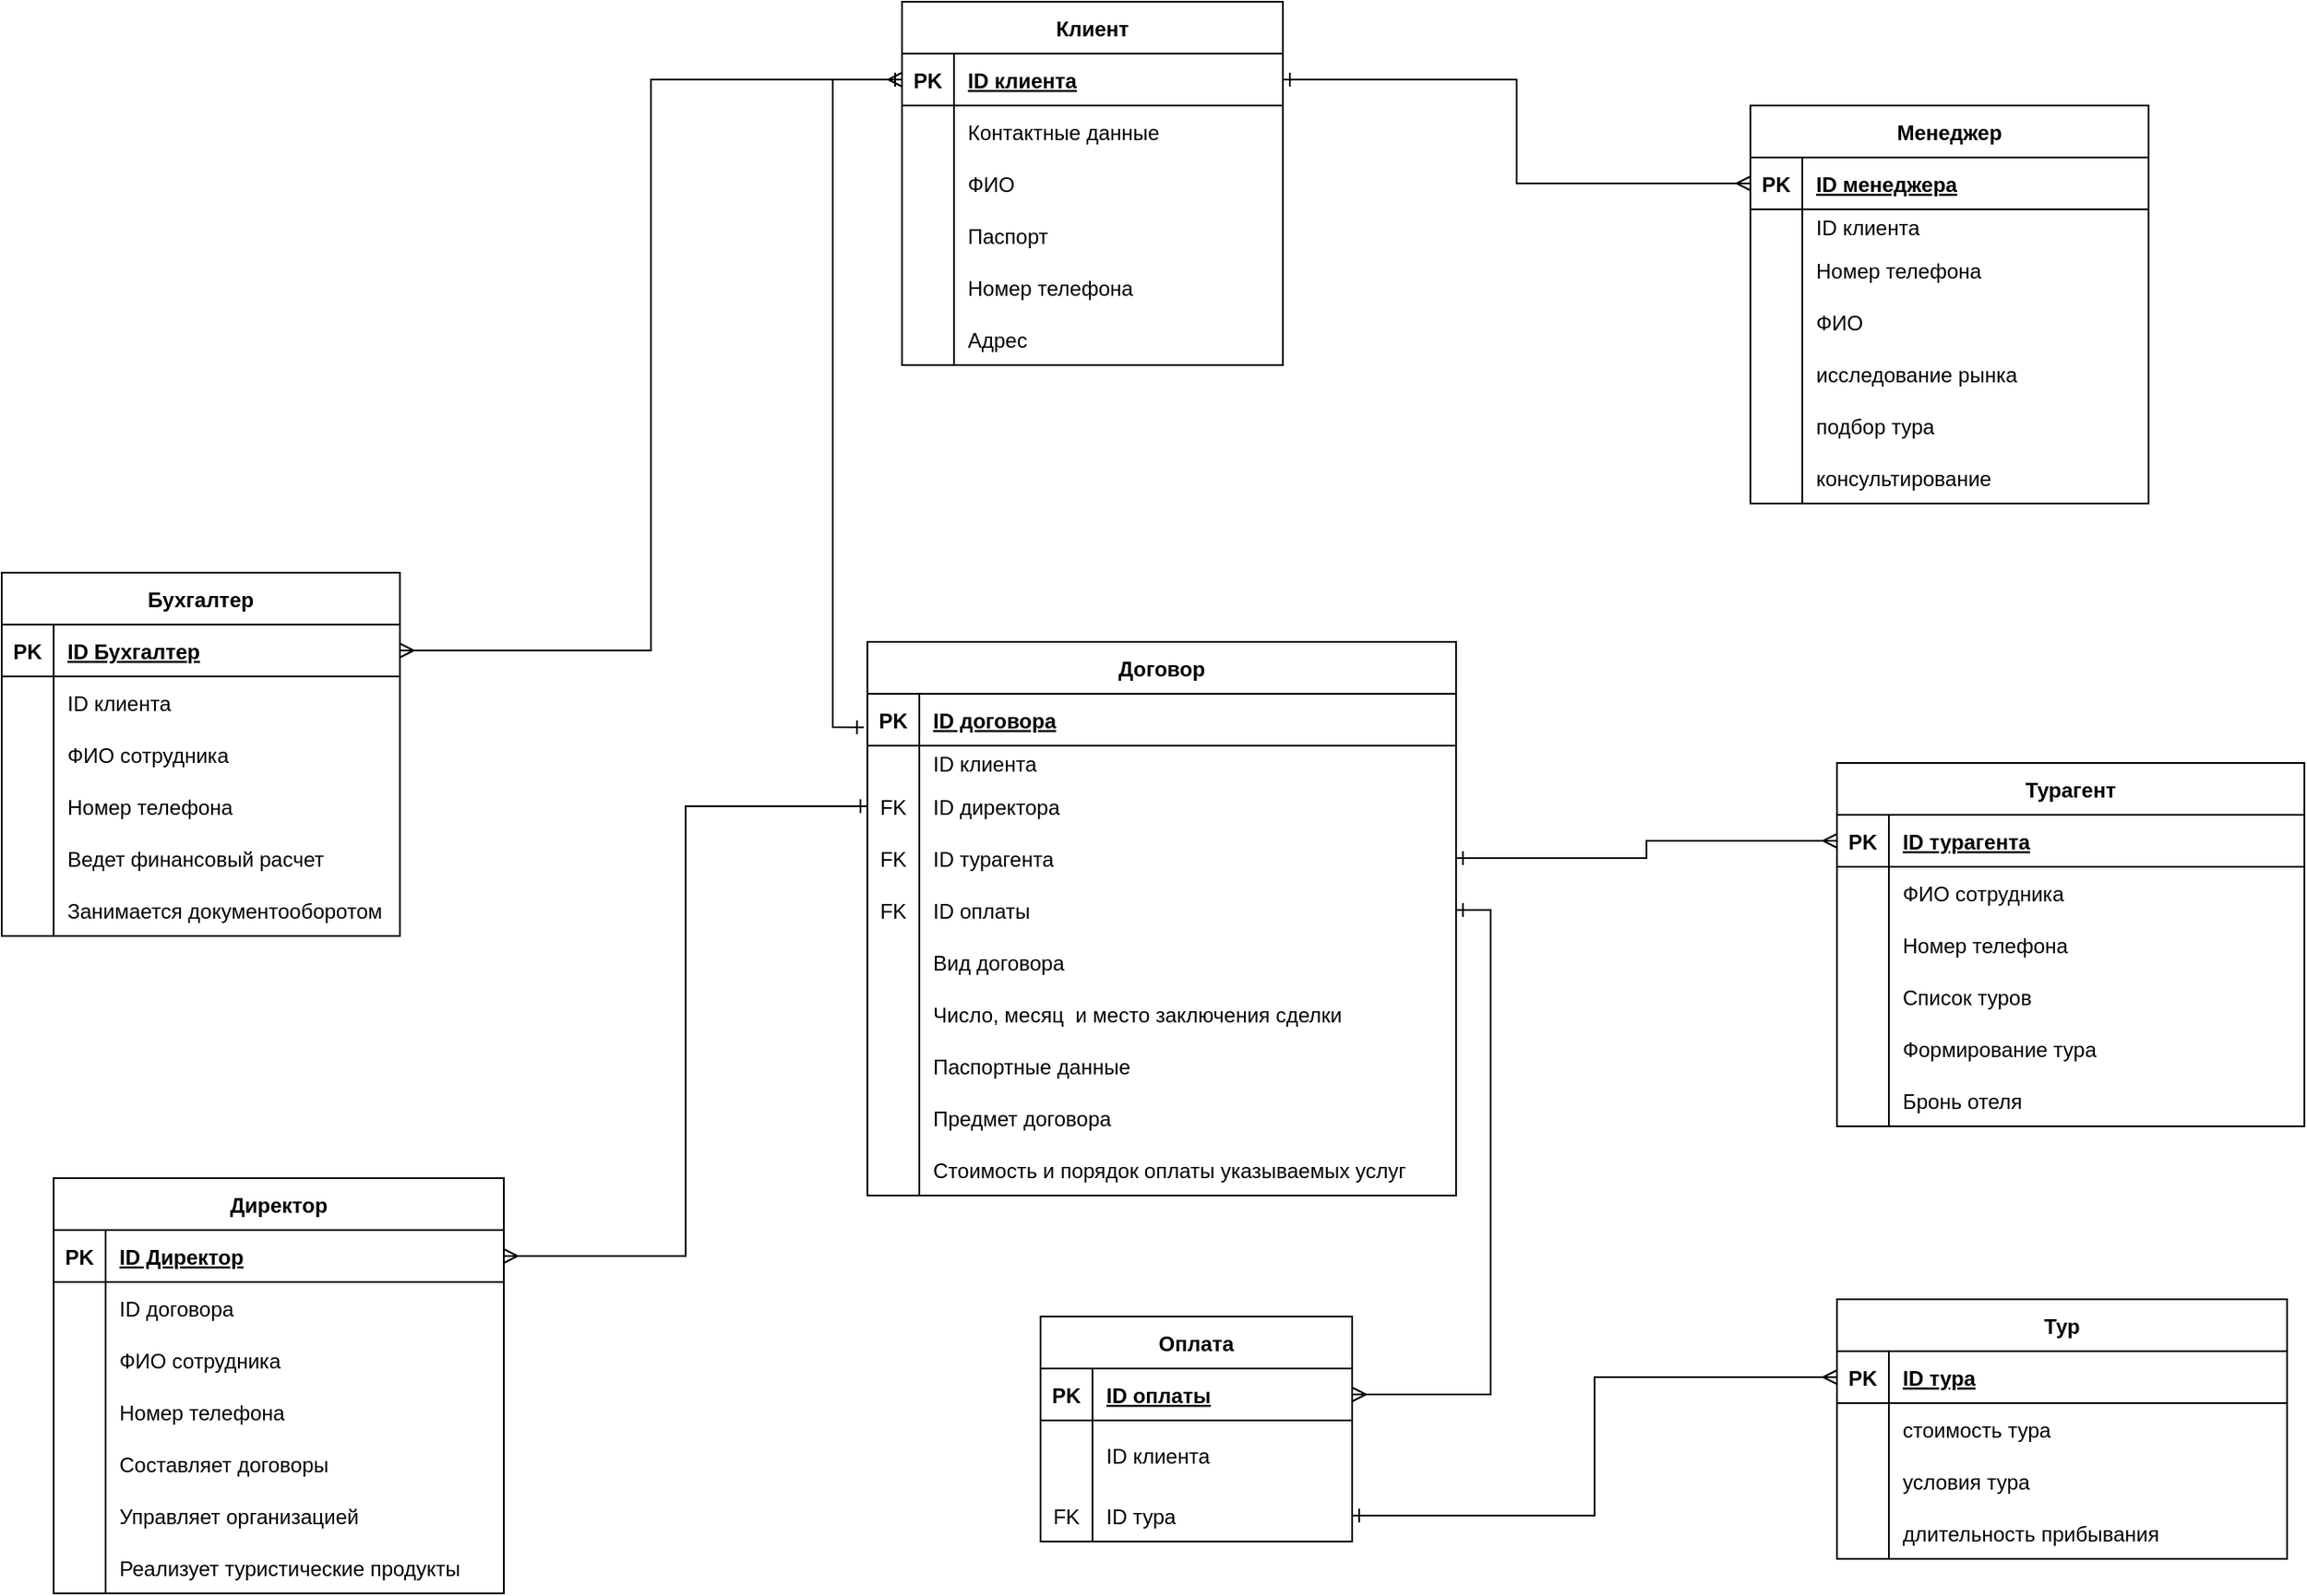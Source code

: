 <mxfile version="20.6.0" type="device"><diagram id="mZNyuh8ODdB-5tFxRqID" name="Страница 1"><mxGraphModel dx="2888" dy="166" grid="1" gridSize="10" guides="1" tooltips="1" connect="1" arrows="1" fold="1" page="1" pageScale="1" pageWidth="1169" pageHeight="827" math="0" shadow="0"><root><mxCell id="0"/><mxCell id="1" parent="0"/><mxCell id="4Zf_6m6rm9GODiujFpxw-116" style="edgeStyle=orthogonalEdgeStyle;rounded=0;orthogonalLoop=1;jettySize=auto;html=1;entryX=0;entryY=0.5;entryDx=0;entryDy=0;startArrow=ERmany;startFill=0;endArrow=ERone;endFill=0;" parent="1" edge="1"><mxGeometry relative="1" as="geometry"><mxPoint x="-480" y="395.053" as="sourcePoint"/></mxGeometry></mxCell><mxCell id="Ouz95ra2-81Xp8shyPno-1" value="Клиент" style="shape=table;startSize=30;container=1;collapsible=1;childLayout=tableLayout;fixedRows=1;rowLines=0;fontStyle=1;align=center;resizeLast=1;" parent="1" vertex="1"><mxGeometry x="-20" y="840" width="220" height="210" as="geometry"><mxRectangle x="10" y="890" width="80" height="30" as="alternateBounds"/></mxGeometry></mxCell><mxCell id="Ouz95ra2-81Xp8shyPno-2" value="" style="shape=tableRow;horizontal=0;startSize=0;swimlaneHead=0;swimlaneBody=0;fillColor=none;collapsible=0;dropTarget=0;points=[[0,0.5],[1,0.5]];portConstraint=eastwest;top=0;left=0;right=0;bottom=1;" parent="Ouz95ra2-81Xp8shyPno-1" vertex="1"><mxGeometry y="30" width="220" height="30" as="geometry"/></mxCell><mxCell id="Ouz95ra2-81Xp8shyPno-3" value="PK" style="shape=partialRectangle;connectable=0;fillColor=none;top=0;left=0;bottom=0;right=0;fontStyle=1;overflow=hidden;" parent="Ouz95ra2-81Xp8shyPno-2" vertex="1"><mxGeometry width="30" height="30" as="geometry"><mxRectangle width="30" height="30" as="alternateBounds"/></mxGeometry></mxCell><mxCell id="Ouz95ra2-81Xp8shyPno-4" value="ID клиента" style="shape=partialRectangle;connectable=0;fillColor=none;top=0;left=0;bottom=0;right=0;align=left;spacingLeft=6;fontStyle=5;overflow=hidden;" parent="Ouz95ra2-81Xp8shyPno-2" vertex="1"><mxGeometry x="30" width="190" height="30" as="geometry"><mxRectangle width="190" height="30" as="alternateBounds"/></mxGeometry></mxCell><mxCell id="Ouz95ra2-81Xp8shyPno-5" value="" style="shape=tableRow;horizontal=0;startSize=0;swimlaneHead=0;swimlaneBody=0;fillColor=none;collapsible=0;dropTarget=0;points=[[0,0.5],[1,0.5]];portConstraint=eastwest;top=0;left=0;right=0;bottom=0;" parent="Ouz95ra2-81Xp8shyPno-1" vertex="1"><mxGeometry y="60" width="220" height="30" as="geometry"/></mxCell><mxCell id="Ouz95ra2-81Xp8shyPno-6" value="" style="shape=partialRectangle;connectable=0;fillColor=none;top=0;left=0;bottom=0;right=0;editable=1;overflow=hidden;" parent="Ouz95ra2-81Xp8shyPno-5" vertex="1"><mxGeometry width="30" height="30" as="geometry"><mxRectangle width="30" height="30" as="alternateBounds"/></mxGeometry></mxCell><mxCell id="Ouz95ra2-81Xp8shyPno-7" value="Контактные данные" style="shape=partialRectangle;connectable=0;fillColor=none;top=0;left=0;bottom=0;right=0;align=left;spacingLeft=6;overflow=hidden;" parent="Ouz95ra2-81Xp8shyPno-5" vertex="1"><mxGeometry x="30" width="190" height="30" as="geometry"><mxRectangle width="190" height="30" as="alternateBounds"/></mxGeometry></mxCell><mxCell id="Ouz95ra2-81Xp8shyPno-8" style="shape=tableRow;horizontal=0;startSize=0;swimlaneHead=0;swimlaneBody=0;fillColor=none;collapsible=0;dropTarget=0;points=[[0,0.5],[1,0.5]];portConstraint=eastwest;top=0;left=0;right=0;bottom=0;" parent="Ouz95ra2-81Xp8shyPno-1" vertex="1"><mxGeometry y="90" width="220" height="30" as="geometry"/></mxCell><mxCell id="Ouz95ra2-81Xp8shyPno-9" style="shape=partialRectangle;connectable=0;fillColor=none;top=0;left=0;bottom=0;right=0;editable=1;overflow=hidden;" parent="Ouz95ra2-81Xp8shyPno-8" vertex="1"><mxGeometry width="30" height="30" as="geometry"><mxRectangle width="30" height="30" as="alternateBounds"/></mxGeometry></mxCell><mxCell id="Ouz95ra2-81Xp8shyPno-10" value="ФИО" style="shape=partialRectangle;connectable=0;fillColor=none;top=0;left=0;bottom=0;right=0;align=left;spacingLeft=6;overflow=hidden;" parent="Ouz95ra2-81Xp8shyPno-8" vertex="1"><mxGeometry x="30" width="190" height="30" as="geometry"><mxRectangle width="190" height="30" as="alternateBounds"/></mxGeometry></mxCell><mxCell id="Ouz95ra2-81Xp8shyPno-11" style="shape=tableRow;horizontal=0;startSize=0;swimlaneHead=0;swimlaneBody=0;fillColor=none;collapsible=0;dropTarget=0;points=[[0,0.5],[1,0.5]];portConstraint=eastwest;top=0;left=0;right=0;bottom=0;" parent="Ouz95ra2-81Xp8shyPno-1" vertex="1"><mxGeometry y="120" width="220" height="30" as="geometry"/></mxCell><mxCell id="Ouz95ra2-81Xp8shyPno-12" value="" style="shape=partialRectangle;connectable=0;fillColor=none;top=0;left=0;bottom=0;right=0;editable=1;overflow=hidden;" parent="Ouz95ra2-81Xp8shyPno-11" vertex="1"><mxGeometry width="30" height="30" as="geometry"><mxRectangle width="30" height="30" as="alternateBounds"/></mxGeometry></mxCell><mxCell id="Ouz95ra2-81Xp8shyPno-13" value="Паспорт" style="shape=partialRectangle;connectable=0;fillColor=none;top=0;left=0;bottom=0;right=0;align=left;spacingLeft=6;overflow=hidden;" parent="Ouz95ra2-81Xp8shyPno-11" vertex="1"><mxGeometry x="30" width="190" height="30" as="geometry"><mxRectangle width="190" height="30" as="alternateBounds"/></mxGeometry></mxCell><mxCell id="Ouz95ra2-81Xp8shyPno-130" style="shape=tableRow;horizontal=0;startSize=0;swimlaneHead=0;swimlaneBody=0;fillColor=none;collapsible=0;dropTarget=0;points=[[0,0.5],[1,0.5]];portConstraint=eastwest;top=0;left=0;right=0;bottom=0;" parent="Ouz95ra2-81Xp8shyPno-1" vertex="1"><mxGeometry y="150" width="220" height="30" as="geometry"/></mxCell><mxCell id="Ouz95ra2-81Xp8shyPno-131" style="shape=partialRectangle;connectable=0;fillColor=none;top=0;left=0;bottom=0;right=0;editable=1;overflow=hidden;" parent="Ouz95ra2-81Xp8shyPno-130" vertex="1"><mxGeometry width="30" height="30" as="geometry"><mxRectangle width="30" height="30" as="alternateBounds"/></mxGeometry></mxCell><mxCell id="Ouz95ra2-81Xp8shyPno-132" value="Номер телефона" style="shape=partialRectangle;connectable=0;fillColor=none;top=0;left=0;bottom=0;right=0;align=left;spacingLeft=6;overflow=hidden;" parent="Ouz95ra2-81Xp8shyPno-130" vertex="1"><mxGeometry x="30" width="190" height="30" as="geometry"><mxRectangle width="190" height="30" as="alternateBounds"/></mxGeometry></mxCell><mxCell id="Ouz95ra2-81Xp8shyPno-133" style="shape=tableRow;horizontal=0;startSize=0;swimlaneHead=0;swimlaneBody=0;fillColor=none;collapsible=0;dropTarget=0;points=[[0,0.5],[1,0.5]];portConstraint=eastwest;top=0;left=0;right=0;bottom=0;" parent="Ouz95ra2-81Xp8shyPno-1" vertex="1"><mxGeometry y="180" width="220" height="30" as="geometry"/></mxCell><mxCell id="Ouz95ra2-81Xp8shyPno-134" style="shape=partialRectangle;connectable=0;fillColor=none;top=0;left=0;bottom=0;right=0;editable=1;overflow=hidden;" parent="Ouz95ra2-81Xp8shyPno-133" vertex="1"><mxGeometry width="30" height="30" as="geometry"><mxRectangle width="30" height="30" as="alternateBounds"/></mxGeometry></mxCell><mxCell id="Ouz95ra2-81Xp8shyPno-135" value="Адрес" style="shape=partialRectangle;connectable=0;fillColor=none;top=0;left=0;bottom=0;right=0;align=left;spacingLeft=6;overflow=hidden;" parent="Ouz95ra2-81Xp8shyPno-133" vertex="1"><mxGeometry x="30" width="190" height="30" as="geometry"><mxRectangle width="190" height="30" as="alternateBounds"/></mxGeometry></mxCell><mxCell id="Ouz95ra2-81Xp8shyPno-14" value="Менеджер" style="shape=table;startSize=30;container=1;collapsible=1;childLayout=tableLayout;fixedRows=1;rowLines=0;fontStyle=1;align=center;resizeLast=1;" parent="1" vertex="1"><mxGeometry x="470" y="900" width="230" height="230" as="geometry"/></mxCell><mxCell id="Ouz95ra2-81Xp8shyPno-15" value="" style="shape=tableRow;horizontal=0;startSize=0;swimlaneHead=0;swimlaneBody=0;fillColor=none;collapsible=0;dropTarget=0;points=[[0,0.5],[1,0.5]];portConstraint=eastwest;top=0;left=0;right=0;bottom=1;" parent="Ouz95ra2-81Xp8shyPno-14" vertex="1"><mxGeometry y="30" width="230" height="30" as="geometry"/></mxCell><mxCell id="Ouz95ra2-81Xp8shyPno-16" value="PK" style="shape=partialRectangle;connectable=0;fillColor=none;top=0;left=0;bottom=0;right=0;fontStyle=1;overflow=hidden;" parent="Ouz95ra2-81Xp8shyPno-15" vertex="1"><mxGeometry width="30" height="30" as="geometry"><mxRectangle width="30" height="30" as="alternateBounds"/></mxGeometry></mxCell><mxCell id="Ouz95ra2-81Xp8shyPno-17" value="ID менеджера" style="shape=partialRectangle;connectable=0;fillColor=none;top=0;left=0;bottom=0;right=0;align=left;spacingLeft=6;fontStyle=5;overflow=hidden;" parent="Ouz95ra2-81Xp8shyPno-15" vertex="1"><mxGeometry x="30" width="200" height="30" as="geometry"><mxRectangle width="200" height="30" as="alternateBounds"/></mxGeometry></mxCell><mxCell id="Ouz95ra2-81Xp8shyPno-18" value="" style="shape=tableRow;horizontal=0;startSize=0;swimlaneHead=0;swimlaneBody=0;fillColor=none;collapsible=0;dropTarget=0;points=[[0,0.5],[1,0.5]];portConstraint=eastwest;top=0;left=0;right=0;bottom=0;" parent="Ouz95ra2-81Xp8shyPno-14" vertex="1"><mxGeometry y="60" width="230" height="20" as="geometry"/></mxCell><mxCell id="Ouz95ra2-81Xp8shyPno-19" value="" style="shape=partialRectangle;connectable=0;fillColor=none;top=0;left=0;bottom=0;right=0;editable=1;overflow=hidden;" parent="Ouz95ra2-81Xp8shyPno-18" vertex="1"><mxGeometry width="30" height="20" as="geometry"><mxRectangle width="30" height="20" as="alternateBounds"/></mxGeometry></mxCell><mxCell id="Ouz95ra2-81Xp8shyPno-20" value="ID клиента" style="shape=partialRectangle;connectable=0;fillColor=none;top=0;left=0;bottom=0;right=0;align=left;spacingLeft=6;overflow=hidden;" parent="Ouz95ra2-81Xp8shyPno-18" vertex="1"><mxGeometry x="30" width="200" height="20" as="geometry"><mxRectangle width="200" height="20" as="alternateBounds"/></mxGeometry></mxCell><mxCell id="Ouz95ra2-81Xp8shyPno-21" value="" style="shape=tableRow;horizontal=0;startSize=0;swimlaneHead=0;swimlaneBody=0;fillColor=none;collapsible=0;dropTarget=0;points=[[0,0.5],[1,0.5]];portConstraint=eastwest;top=0;left=0;right=0;bottom=0;" parent="Ouz95ra2-81Xp8shyPno-14" vertex="1"><mxGeometry y="80" width="230" height="30" as="geometry"/></mxCell><mxCell id="Ouz95ra2-81Xp8shyPno-22" value="" style="shape=partialRectangle;connectable=0;fillColor=none;top=0;left=0;bottom=0;right=0;editable=1;overflow=hidden;" parent="Ouz95ra2-81Xp8shyPno-21" vertex="1"><mxGeometry width="30" height="30" as="geometry"><mxRectangle width="30" height="30" as="alternateBounds"/></mxGeometry></mxCell><mxCell id="Ouz95ra2-81Xp8shyPno-23" value="Номер телефона" style="shape=partialRectangle;connectable=0;fillColor=none;top=0;left=0;bottom=0;right=0;align=left;spacingLeft=6;overflow=hidden;" parent="Ouz95ra2-81Xp8shyPno-21" vertex="1"><mxGeometry x="30" width="200" height="30" as="geometry"><mxRectangle width="200" height="30" as="alternateBounds"/></mxGeometry></mxCell><mxCell id="Ouz95ra2-81Xp8shyPno-24" value="" style="shape=tableRow;horizontal=0;startSize=0;swimlaneHead=0;swimlaneBody=0;fillColor=none;collapsible=0;dropTarget=0;points=[[0,0.5],[1,0.5]];portConstraint=eastwest;top=0;left=0;right=0;bottom=0;" parent="Ouz95ra2-81Xp8shyPno-14" vertex="1"><mxGeometry y="110" width="230" height="30" as="geometry"/></mxCell><mxCell id="Ouz95ra2-81Xp8shyPno-25" value="" style="shape=partialRectangle;connectable=0;fillColor=none;top=0;left=0;bottom=0;right=0;editable=1;overflow=hidden;" parent="Ouz95ra2-81Xp8shyPno-24" vertex="1"><mxGeometry width="30" height="30" as="geometry"><mxRectangle width="30" height="30" as="alternateBounds"/></mxGeometry></mxCell><mxCell id="Ouz95ra2-81Xp8shyPno-26" value="ФИО" style="shape=partialRectangle;connectable=0;fillColor=none;top=0;left=0;bottom=0;right=0;align=left;spacingLeft=6;overflow=hidden;" parent="Ouz95ra2-81Xp8shyPno-24" vertex="1"><mxGeometry x="30" width="200" height="30" as="geometry"><mxRectangle width="200" height="30" as="alternateBounds"/></mxGeometry></mxCell><mxCell id="Ouz95ra2-81Xp8shyPno-27" style="shape=tableRow;horizontal=0;startSize=0;swimlaneHead=0;swimlaneBody=0;fillColor=none;collapsible=0;dropTarget=0;points=[[0,0.5],[1,0.5]];portConstraint=eastwest;top=0;left=0;right=0;bottom=0;" parent="Ouz95ra2-81Xp8shyPno-14" vertex="1"><mxGeometry y="140" width="230" height="30" as="geometry"/></mxCell><mxCell id="Ouz95ra2-81Xp8shyPno-28" style="shape=partialRectangle;connectable=0;fillColor=none;top=0;left=0;bottom=0;right=0;editable=1;overflow=hidden;" parent="Ouz95ra2-81Xp8shyPno-27" vertex="1"><mxGeometry width="30" height="30" as="geometry"><mxRectangle width="30" height="30" as="alternateBounds"/></mxGeometry></mxCell><mxCell id="Ouz95ra2-81Xp8shyPno-29" value="исследование рынка " style="shape=partialRectangle;connectable=0;fillColor=none;top=0;left=0;bottom=0;right=0;align=left;spacingLeft=6;overflow=hidden;" parent="Ouz95ra2-81Xp8shyPno-27" vertex="1"><mxGeometry x="30" width="200" height="30" as="geometry"><mxRectangle width="200" height="30" as="alternateBounds"/></mxGeometry></mxCell><mxCell id="sr7fVaw5fM2AV9reYCpj-38" style="shape=tableRow;horizontal=0;startSize=0;swimlaneHead=0;swimlaneBody=0;fillColor=none;collapsible=0;dropTarget=0;points=[[0,0.5],[1,0.5]];portConstraint=eastwest;top=0;left=0;right=0;bottom=0;" vertex="1" parent="Ouz95ra2-81Xp8shyPno-14"><mxGeometry y="170" width="230" height="30" as="geometry"/></mxCell><mxCell id="sr7fVaw5fM2AV9reYCpj-39" style="shape=partialRectangle;connectable=0;fillColor=none;top=0;left=0;bottom=0;right=0;editable=1;overflow=hidden;" vertex="1" parent="sr7fVaw5fM2AV9reYCpj-38"><mxGeometry width="30" height="30" as="geometry"><mxRectangle width="30" height="30" as="alternateBounds"/></mxGeometry></mxCell><mxCell id="sr7fVaw5fM2AV9reYCpj-40" value="подбор тура" style="shape=partialRectangle;connectable=0;fillColor=none;top=0;left=0;bottom=0;right=0;align=left;spacingLeft=6;overflow=hidden;" vertex="1" parent="sr7fVaw5fM2AV9reYCpj-38"><mxGeometry x="30" width="200" height="30" as="geometry"><mxRectangle width="200" height="30" as="alternateBounds"/></mxGeometry></mxCell><mxCell id="sr7fVaw5fM2AV9reYCpj-35" style="shape=tableRow;horizontal=0;startSize=0;swimlaneHead=0;swimlaneBody=0;fillColor=none;collapsible=0;dropTarget=0;points=[[0,0.5],[1,0.5]];portConstraint=eastwest;top=0;left=0;right=0;bottom=0;" vertex="1" parent="Ouz95ra2-81Xp8shyPno-14"><mxGeometry y="200" width="230" height="30" as="geometry"/></mxCell><mxCell id="sr7fVaw5fM2AV9reYCpj-36" style="shape=partialRectangle;connectable=0;fillColor=none;top=0;left=0;bottom=0;right=0;editable=1;overflow=hidden;" vertex="1" parent="sr7fVaw5fM2AV9reYCpj-35"><mxGeometry width="30" height="30" as="geometry"><mxRectangle width="30" height="30" as="alternateBounds"/></mxGeometry></mxCell><mxCell id="sr7fVaw5fM2AV9reYCpj-37" value="консультирование" style="shape=partialRectangle;connectable=0;fillColor=none;top=0;left=0;bottom=0;right=0;align=left;spacingLeft=6;overflow=hidden;" vertex="1" parent="sr7fVaw5fM2AV9reYCpj-35"><mxGeometry x="30" width="200" height="30" as="geometry"><mxRectangle width="200" height="30" as="alternateBounds"/></mxGeometry></mxCell><mxCell id="Ouz95ra2-81Xp8shyPno-30" value="Турагент" style="shape=table;startSize=30;container=1;collapsible=1;childLayout=tableLayout;fixedRows=1;rowLines=0;fontStyle=1;align=center;resizeLast=1;" parent="1" vertex="1"><mxGeometry x="520" y="1280" width="270" height="210" as="geometry"/></mxCell><mxCell id="Ouz95ra2-81Xp8shyPno-31" value="" style="shape=tableRow;horizontal=0;startSize=0;swimlaneHead=0;swimlaneBody=0;fillColor=none;collapsible=0;dropTarget=0;points=[[0,0.5],[1,0.5]];portConstraint=eastwest;top=0;left=0;right=0;bottom=1;" parent="Ouz95ra2-81Xp8shyPno-30" vertex="1"><mxGeometry y="30" width="270" height="30" as="geometry"/></mxCell><mxCell id="Ouz95ra2-81Xp8shyPno-32" value="PK" style="shape=partialRectangle;connectable=0;fillColor=none;top=0;left=0;bottom=0;right=0;fontStyle=1;overflow=hidden;" parent="Ouz95ra2-81Xp8shyPno-31" vertex="1"><mxGeometry width="30" height="30" as="geometry"><mxRectangle width="30" height="30" as="alternateBounds"/></mxGeometry></mxCell><mxCell id="Ouz95ra2-81Xp8shyPno-33" value="ID турагента" style="shape=partialRectangle;connectable=0;fillColor=none;top=0;left=0;bottom=0;right=0;align=left;spacingLeft=6;fontStyle=5;overflow=hidden;" parent="Ouz95ra2-81Xp8shyPno-31" vertex="1"><mxGeometry x="30" width="240" height="30" as="geometry"><mxRectangle width="240" height="30" as="alternateBounds"/></mxGeometry></mxCell><mxCell id="Ouz95ra2-81Xp8shyPno-34" value="" style="shape=tableRow;horizontal=0;startSize=0;swimlaneHead=0;swimlaneBody=0;fillColor=none;collapsible=0;dropTarget=0;points=[[0,0.5],[1,0.5]];portConstraint=eastwest;top=0;left=0;right=0;bottom=0;" parent="Ouz95ra2-81Xp8shyPno-30" vertex="1"><mxGeometry y="60" width="270" height="30" as="geometry"/></mxCell><mxCell id="Ouz95ra2-81Xp8shyPno-35" value="" style="shape=partialRectangle;connectable=0;fillColor=none;top=0;left=0;bottom=0;right=0;editable=1;overflow=hidden;" parent="Ouz95ra2-81Xp8shyPno-34" vertex="1"><mxGeometry width="30" height="30" as="geometry"><mxRectangle width="30" height="30" as="alternateBounds"/></mxGeometry></mxCell><mxCell id="Ouz95ra2-81Xp8shyPno-36" value="ФИО сотрудника" style="shape=partialRectangle;connectable=0;fillColor=none;top=0;left=0;bottom=0;right=0;align=left;spacingLeft=6;overflow=hidden;" parent="Ouz95ra2-81Xp8shyPno-34" vertex="1"><mxGeometry x="30" width="240" height="30" as="geometry"><mxRectangle width="240" height="30" as="alternateBounds"/></mxGeometry></mxCell><mxCell id="Ouz95ra2-81Xp8shyPno-37" style="shape=tableRow;horizontal=0;startSize=0;swimlaneHead=0;swimlaneBody=0;fillColor=none;collapsible=0;dropTarget=0;points=[[0,0.5],[1,0.5]];portConstraint=eastwest;top=0;left=0;right=0;bottom=0;" parent="Ouz95ra2-81Xp8shyPno-30" vertex="1"><mxGeometry y="90" width="270" height="30" as="geometry"/></mxCell><mxCell id="Ouz95ra2-81Xp8shyPno-38" style="shape=partialRectangle;connectable=0;fillColor=none;top=0;left=0;bottom=0;right=0;editable=1;overflow=hidden;" parent="Ouz95ra2-81Xp8shyPno-37" vertex="1"><mxGeometry width="30" height="30" as="geometry"><mxRectangle width="30" height="30" as="alternateBounds"/></mxGeometry></mxCell><mxCell id="Ouz95ra2-81Xp8shyPno-39" value="Номер телефона" style="shape=partialRectangle;connectable=0;fillColor=none;top=0;left=0;bottom=0;right=0;align=left;spacingLeft=6;overflow=hidden;" parent="Ouz95ra2-81Xp8shyPno-37" vertex="1"><mxGeometry x="30" width="240" height="30" as="geometry"><mxRectangle width="240" height="30" as="alternateBounds"/></mxGeometry></mxCell><mxCell id="Ouz95ra2-81Xp8shyPno-40" style="shape=tableRow;horizontal=0;startSize=0;swimlaneHead=0;swimlaneBody=0;fillColor=none;collapsible=0;dropTarget=0;points=[[0,0.5],[1,0.5]];portConstraint=eastwest;top=0;left=0;right=0;bottom=0;" parent="Ouz95ra2-81Xp8shyPno-30" vertex="1"><mxGeometry y="120" width="270" height="30" as="geometry"/></mxCell><mxCell id="Ouz95ra2-81Xp8shyPno-41" style="shape=partialRectangle;connectable=0;fillColor=none;top=0;left=0;bottom=0;right=0;editable=1;overflow=hidden;" parent="Ouz95ra2-81Xp8shyPno-40" vertex="1"><mxGeometry width="30" height="30" as="geometry"><mxRectangle width="30" height="30" as="alternateBounds"/></mxGeometry></mxCell><mxCell id="Ouz95ra2-81Xp8shyPno-42" value="Список туров" style="shape=partialRectangle;connectable=0;fillColor=none;top=0;left=0;bottom=0;right=0;align=left;spacingLeft=6;overflow=hidden;" parent="Ouz95ra2-81Xp8shyPno-40" vertex="1"><mxGeometry x="30" width="240" height="30" as="geometry"><mxRectangle width="240" height="30" as="alternateBounds"/></mxGeometry></mxCell><mxCell id="Ouz95ra2-81Xp8shyPno-43" style="shape=tableRow;horizontal=0;startSize=0;swimlaneHead=0;swimlaneBody=0;fillColor=none;collapsible=0;dropTarget=0;points=[[0,0.5],[1,0.5]];portConstraint=eastwest;top=0;left=0;right=0;bottom=0;" parent="Ouz95ra2-81Xp8shyPno-30" vertex="1"><mxGeometry y="150" width="270" height="30" as="geometry"/></mxCell><mxCell id="Ouz95ra2-81Xp8shyPno-44" style="shape=partialRectangle;connectable=0;fillColor=none;top=0;left=0;bottom=0;right=0;editable=1;overflow=hidden;" parent="Ouz95ra2-81Xp8shyPno-43" vertex="1"><mxGeometry width="30" height="30" as="geometry"><mxRectangle width="30" height="30" as="alternateBounds"/></mxGeometry></mxCell><mxCell id="Ouz95ra2-81Xp8shyPno-45" value="Формирование тура" style="shape=partialRectangle;connectable=0;fillColor=none;top=0;left=0;bottom=0;right=0;align=left;spacingLeft=6;overflow=hidden;" parent="Ouz95ra2-81Xp8shyPno-43" vertex="1"><mxGeometry x="30" width="240" height="30" as="geometry"><mxRectangle width="240" height="30" as="alternateBounds"/></mxGeometry></mxCell><mxCell id="Ouz95ra2-81Xp8shyPno-46" value="" style="shape=tableRow;horizontal=0;startSize=0;swimlaneHead=0;swimlaneBody=0;fillColor=none;collapsible=0;dropTarget=0;points=[[0,0.5],[1,0.5]];portConstraint=eastwest;top=0;left=0;right=0;bottom=0;" parent="Ouz95ra2-81Xp8shyPno-30" vertex="1"><mxGeometry y="180" width="270" height="30" as="geometry"/></mxCell><mxCell id="Ouz95ra2-81Xp8shyPno-47" value="" style="shape=partialRectangle;connectable=0;fillColor=none;top=0;left=0;bottom=0;right=0;editable=1;overflow=hidden;" parent="Ouz95ra2-81Xp8shyPno-46" vertex="1"><mxGeometry width="30" height="30" as="geometry"><mxRectangle width="30" height="30" as="alternateBounds"/></mxGeometry></mxCell><mxCell id="Ouz95ra2-81Xp8shyPno-48" value="Бронь отеля" style="shape=partialRectangle;connectable=0;fillColor=none;top=0;left=0;bottom=0;right=0;align=left;spacingLeft=6;overflow=hidden;" parent="Ouz95ra2-81Xp8shyPno-46" vertex="1"><mxGeometry x="30" width="240" height="30" as="geometry"><mxRectangle width="240" height="30" as="alternateBounds"/></mxGeometry></mxCell><mxCell id="Ouz95ra2-81Xp8shyPno-58" value="Тур" style="shape=table;startSize=30;container=1;collapsible=1;childLayout=tableLayout;fixedRows=1;rowLines=0;fontStyle=1;align=center;resizeLast=1;" parent="1" vertex="1"><mxGeometry x="520" y="1590" width="260" height="150" as="geometry"/></mxCell><mxCell id="Ouz95ra2-81Xp8shyPno-59" value="" style="shape=tableRow;horizontal=0;startSize=0;swimlaneHead=0;swimlaneBody=0;fillColor=none;collapsible=0;dropTarget=0;points=[[0,0.5],[1,0.5]];portConstraint=eastwest;top=0;left=0;right=0;bottom=1;" parent="Ouz95ra2-81Xp8shyPno-58" vertex="1"><mxGeometry y="30" width="260" height="30" as="geometry"/></mxCell><mxCell id="Ouz95ra2-81Xp8shyPno-60" value="PK" style="shape=partialRectangle;connectable=0;fillColor=none;top=0;left=0;bottom=0;right=0;fontStyle=1;overflow=hidden;" parent="Ouz95ra2-81Xp8shyPno-59" vertex="1"><mxGeometry width="30" height="30" as="geometry"><mxRectangle width="30" height="30" as="alternateBounds"/></mxGeometry></mxCell><mxCell id="Ouz95ra2-81Xp8shyPno-61" value="ID тура" style="shape=partialRectangle;connectable=0;fillColor=none;top=0;left=0;bottom=0;right=0;align=left;spacingLeft=6;fontStyle=5;overflow=hidden;" parent="Ouz95ra2-81Xp8shyPno-59" vertex="1"><mxGeometry x="30" width="230" height="30" as="geometry"><mxRectangle width="230" height="30" as="alternateBounds"/></mxGeometry></mxCell><mxCell id="Ouz95ra2-81Xp8shyPno-65" value="" style="shape=tableRow;horizontal=0;startSize=0;swimlaneHead=0;swimlaneBody=0;fillColor=none;collapsible=0;dropTarget=0;points=[[0,0.5],[1,0.5]];portConstraint=eastwest;top=0;left=0;right=0;bottom=0;" parent="Ouz95ra2-81Xp8shyPno-58" vertex="1"><mxGeometry y="60" width="260" height="30" as="geometry"/></mxCell><mxCell id="Ouz95ra2-81Xp8shyPno-66" value="" style="shape=partialRectangle;connectable=0;fillColor=none;top=0;left=0;bottom=0;right=0;editable=1;overflow=hidden;" parent="Ouz95ra2-81Xp8shyPno-65" vertex="1"><mxGeometry width="30" height="30" as="geometry"><mxRectangle width="30" height="30" as="alternateBounds"/></mxGeometry></mxCell><mxCell id="Ouz95ra2-81Xp8shyPno-67" value="стоимость тура" style="shape=partialRectangle;connectable=0;fillColor=none;top=0;left=0;bottom=0;right=0;align=left;spacingLeft=6;overflow=hidden;" parent="Ouz95ra2-81Xp8shyPno-65" vertex="1"><mxGeometry x="30" width="230" height="30" as="geometry"><mxRectangle width="230" height="30" as="alternateBounds"/></mxGeometry></mxCell><mxCell id="Ouz95ra2-81Xp8shyPno-62" value="" style="shape=tableRow;horizontal=0;startSize=0;swimlaneHead=0;swimlaneBody=0;fillColor=none;collapsible=0;dropTarget=0;points=[[0,0.5],[1,0.5]];portConstraint=eastwest;top=0;left=0;right=0;bottom=0;" parent="Ouz95ra2-81Xp8shyPno-58" vertex="1"><mxGeometry y="90" width="260" height="30" as="geometry"/></mxCell><mxCell id="Ouz95ra2-81Xp8shyPno-63" value="" style="shape=partialRectangle;connectable=0;fillColor=none;top=0;left=0;bottom=0;right=0;editable=1;overflow=hidden;" parent="Ouz95ra2-81Xp8shyPno-62" vertex="1"><mxGeometry width="30" height="30" as="geometry"><mxRectangle width="30" height="30" as="alternateBounds"/></mxGeometry></mxCell><mxCell id="Ouz95ra2-81Xp8shyPno-64" value="условия тура" style="shape=partialRectangle;connectable=0;fillColor=none;top=0;left=0;bottom=0;right=0;align=left;spacingLeft=6;overflow=hidden;" parent="Ouz95ra2-81Xp8shyPno-62" vertex="1"><mxGeometry x="30" width="230" height="30" as="geometry"><mxRectangle width="230" height="30" as="alternateBounds"/></mxGeometry></mxCell><mxCell id="Ouz95ra2-81Xp8shyPno-68" style="shape=tableRow;horizontal=0;startSize=0;swimlaneHead=0;swimlaneBody=0;fillColor=none;collapsible=0;dropTarget=0;points=[[0,0.5],[1,0.5]];portConstraint=eastwest;top=0;left=0;right=0;bottom=0;" parent="Ouz95ra2-81Xp8shyPno-58" vertex="1"><mxGeometry y="120" width="260" height="30" as="geometry"/></mxCell><mxCell id="Ouz95ra2-81Xp8shyPno-69" style="shape=partialRectangle;connectable=0;fillColor=none;top=0;left=0;bottom=0;right=0;editable=1;overflow=hidden;" parent="Ouz95ra2-81Xp8shyPno-68" vertex="1"><mxGeometry width="30" height="30" as="geometry"><mxRectangle width="30" height="30" as="alternateBounds"/></mxGeometry></mxCell><mxCell id="Ouz95ra2-81Xp8shyPno-70" value="длительность прибывания" style="shape=partialRectangle;connectable=0;fillColor=none;top=0;left=0;bottom=0;right=0;align=left;spacingLeft=6;overflow=hidden;" parent="Ouz95ra2-81Xp8shyPno-68" vertex="1"><mxGeometry x="30" width="230" height="30" as="geometry"><mxRectangle width="230" height="30" as="alternateBounds"/></mxGeometry></mxCell><mxCell id="Ouz95ra2-81Xp8shyPno-83" value="Бухгалтер" style="shape=table;startSize=30;container=1;collapsible=1;childLayout=tableLayout;fixedRows=1;rowLines=0;fontStyle=1;align=center;resizeLast=1;" parent="1" vertex="1"><mxGeometry x="-540" y="1170" width="230" height="210" as="geometry"/></mxCell><mxCell id="Ouz95ra2-81Xp8shyPno-84" value="" style="shape=tableRow;horizontal=0;startSize=0;swimlaneHead=0;swimlaneBody=0;fillColor=none;collapsible=0;dropTarget=0;points=[[0,0.5],[1,0.5]];portConstraint=eastwest;top=0;left=0;right=0;bottom=1;" parent="Ouz95ra2-81Xp8shyPno-83" vertex="1"><mxGeometry y="30" width="230" height="30" as="geometry"/></mxCell><mxCell id="Ouz95ra2-81Xp8shyPno-85" value="PK" style="shape=partialRectangle;connectable=0;fillColor=none;top=0;left=0;bottom=0;right=0;fontStyle=1;overflow=hidden;" parent="Ouz95ra2-81Xp8shyPno-84" vertex="1"><mxGeometry width="30" height="30" as="geometry"><mxRectangle width="30" height="30" as="alternateBounds"/></mxGeometry></mxCell><mxCell id="Ouz95ra2-81Xp8shyPno-86" value="ID Бухгалтер" style="shape=partialRectangle;connectable=0;fillColor=none;top=0;left=0;bottom=0;right=0;align=left;spacingLeft=6;fontStyle=5;overflow=hidden;" parent="Ouz95ra2-81Xp8shyPno-84" vertex="1"><mxGeometry x="30" width="200" height="30" as="geometry"><mxRectangle width="200" height="30" as="alternateBounds"/></mxGeometry></mxCell><mxCell id="sr7fVaw5fM2AV9reYCpj-51" style="shape=tableRow;horizontal=0;startSize=0;swimlaneHead=0;swimlaneBody=0;fillColor=none;collapsible=0;dropTarget=0;points=[[0,0.5],[1,0.5]];portConstraint=eastwest;top=0;left=0;right=0;bottom=0;" vertex="1" parent="Ouz95ra2-81Xp8shyPno-83"><mxGeometry y="60" width="230" height="30" as="geometry"/></mxCell><mxCell id="sr7fVaw5fM2AV9reYCpj-52" style="shape=partialRectangle;connectable=0;fillColor=none;top=0;left=0;bottom=0;right=0;editable=1;overflow=hidden;" vertex="1" parent="sr7fVaw5fM2AV9reYCpj-51"><mxGeometry width="30" height="30" as="geometry"><mxRectangle width="30" height="30" as="alternateBounds"/></mxGeometry></mxCell><mxCell id="sr7fVaw5fM2AV9reYCpj-53" value="ID клиента" style="shape=partialRectangle;connectable=0;fillColor=none;top=0;left=0;bottom=0;right=0;align=left;spacingLeft=6;overflow=hidden;" vertex="1" parent="sr7fVaw5fM2AV9reYCpj-51"><mxGeometry x="30" width="200" height="30" as="geometry"><mxRectangle width="200" height="30" as="alternateBounds"/></mxGeometry></mxCell><mxCell id="Ouz95ra2-81Xp8shyPno-87" value="" style="shape=tableRow;horizontal=0;startSize=0;swimlaneHead=0;swimlaneBody=0;fillColor=none;collapsible=0;dropTarget=0;points=[[0,0.5],[1,0.5]];portConstraint=eastwest;top=0;left=0;right=0;bottom=0;" parent="Ouz95ra2-81Xp8shyPno-83" vertex="1"><mxGeometry y="90" width="230" height="30" as="geometry"/></mxCell><mxCell id="Ouz95ra2-81Xp8shyPno-88" value="" style="shape=partialRectangle;connectable=0;fillColor=none;top=0;left=0;bottom=0;right=0;editable=1;overflow=hidden;" parent="Ouz95ra2-81Xp8shyPno-87" vertex="1"><mxGeometry width="30" height="30" as="geometry"><mxRectangle width="30" height="30" as="alternateBounds"/></mxGeometry></mxCell><mxCell id="Ouz95ra2-81Xp8shyPno-89" value="ФИО сотрудника" style="shape=partialRectangle;connectable=0;fillColor=none;top=0;left=0;bottom=0;right=0;align=left;spacingLeft=6;overflow=hidden;" parent="Ouz95ra2-81Xp8shyPno-87" vertex="1"><mxGeometry x="30" width="200" height="30" as="geometry"><mxRectangle width="200" height="30" as="alternateBounds"/></mxGeometry></mxCell><mxCell id="Ouz95ra2-81Xp8shyPno-90" value="" style="shape=tableRow;horizontal=0;startSize=0;swimlaneHead=0;swimlaneBody=0;fillColor=none;collapsible=0;dropTarget=0;points=[[0,0.5],[1,0.5]];portConstraint=eastwest;top=0;left=0;right=0;bottom=0;" parent="Ouz95ra2-81Xp8shyPno-83" vertex="1"><mxGeometry y="120" width="230" height="30" as="geometry"/></mxCell><mxCell id="Ouz95ra2-81Xp8shyPno-91" value="" style="shape=partialRectangle;connectable=0;fillColor=none;top=0;left=0;bottom=0;right=0;editable=1;overflow=hidden;" parent="Ouz95ra2-81Xp8shyPno-90" vertex="1"><mxGeometry width="30" height="30" as="geometry"><mxRectangle width="30" height="30" as="alternateBounds"/></mxGeometry></mxCell><mxCell id="Ouz95ra2-81Xp8shyPno-92" value="Номер телефона" style="shape=partialRectangle;connectable=0;fillColor=none;top=0;left=0;bottom=0;right=0;align=left;spacingLeft=6;overflow=hidden;" parent="Ouz95ra2-81Xp8shyPno-90" vertex="1"><mxGeometry x="30" width="200" height="30" as="geometry"><mxRectangle width="200" height="30" as="alternateBounds"/></mxGeometry></mxCell><mxCell id="Ouz95ra2-81Xp8shyPno-207" style="shape=tableRow;horizontal=0;startSize=0;swimlaneHead=0;swimlaneBody=0;fillColor=none;collapsible=0;dropTarget=0;points=[[0,0.5],[1,0.5]];portConstraint=eastwest;top=0;left=0;right=0;bottom=0;" parent="Ouz95ra2-81Xp8shyPno-83" vertex="1"><mxGeometry y="150" width="230" height="30" as="geometry"/></mxCell><mxCell id="Ouz95ra2-81Xp8shyPno-208" style="shape=partialRectangle;connectable=0;fillColor=none;top=0;left=0;bottom=0;right=0;editable=1;overflow=hidden;" parent="Ouz95ra2-81Xp8shyPno-207" vertex="1"><mxGeometry width="30" height="30" as="geometry"><mxRectangle width="30" height="30" as="alternateBounds"/></mxGeometry></mxCell><mxCell id="Ouz95ra2-81Xp8shyPno-209" value="Ведет финансовый расчет" style="shape=partialRectangle;connectable=0;fillColor=none;top=0;left=0;bottom=0;right=0;align=left;spacingLeft=6;overflow=hidden;" parent="Ouz95ra2-81Xp8shyPno-207" vertex="1"><mxGeometry x="30" width="200" height="30" as="geometry"><mxRectangle width="200" height="30" as="alternateBounds"/></mxGeometry></mxCell><mxCell id="Ouz95ra2-81Xp8shyPno-204" style="shape=tableRow;horizontal=0;startSize=0;swimlaneHead=0;swimlaneBody=0;fillColor=none;collapsible=0;dropTarget=0;points=[[0,0.5],[1,0.5]];portConstraint=eastwest;top=0;left=0;right=0;bottom=0;" parent="Ouz95ra2-81Xp8shyPno-83" vertex="1"><mxGeometry y="180" width="230" height="30" as="geometry"/></mxCell><mxCell id="Ouz95ra2-81Xp8shyPno-205" style="shape=partialRectangle;connectable=0;fillColor=none;top=0;left=0;bottom=0;right=0;editable=1;overflow=hidden;" parent="Ouz95ra2-81Xp8shyPno-204" vertex="1"><mxGeometry width="30" height="30" as="geometry"><mxRectangle width="30" height="30" as="alternateBounds"/></mxGeometry></mxCell><mxCell id="Ouz95ra2-81Xp8shyPno-206" value="Занимается документооборотом " style="shape=partialRectangle;connectable=0;fillColor=none;top=0;left=0;bottom=0;right=0;align=left;spacingLeft=6;overflow=hidden;" parent="Ouz95ra2-81Xp8shyPno-204" vertex="1"><mxGeometry x="30" width="200" height="30" as="geometry"><mxRectangle width="200" height="30" as="alternateBounds"/></mxGeometry></mxCell><mxCell id="Ouz95ra2-81Xp8shyPno-96" value="Оплата" style="shape=table;startSize=30;container=1;collapsible=1;childLayout=tableLayout;fixedRows=1;rowLines=0;fontStyle=1;align=center;resizeLast=1;" parent="1" vertex="1"><mxGeometry x="60" y="1600" width="180" height="130" as="geometry"/></mxCell><mxCell id="Ouz95ra2-81Xp8shyPno-97" value="" style="shape=tableRow;horizontal=0;startSize=0;swimlaneHead=0;swimlaneBody=0;fillColor=none;collapsible=0;dropTarget=0;points=[[0,0.5],[1,0.5]];portConstraint=eastwest;top=0;left=0;right=0;bottom=1;" parent="Ouz95ra2-81Xp8shyPno-96" vertex="1"><mxGeometry y="30" width="180" height="30" as="geometry"/></mxCell><mxCell id="Ouz95ra2-81Xp8shyPno-98" value="PK" style="shape=partialRectangle;connectable=0;fillColor=none;top=0;left=0;bottom=0;right=0;fontStyle=1;overflow=hidden;" parent="Ouz95ra2-81Xp8shyPno-97" vertex="1"><mxGeometry width="30" height="30" as="geometry"><mxRectangle width="30" height="30" as="alternateBounds"/></mxGeometry></mxCell><mxCell id="Ouz95ra2-81Xp8shyPno-99" value="ID оплаты" style="shape=partialRectangle;connectable=0;fillColor=none;top=0;left=0;bottom=0;right=0;align=left;spacingLeft=6;fontStyle=5;overflow=hidden;" parent="Ouz95ra2-81Xp8shyPno-97" vertex="1"><mxGeometry x="30" width="150" height="30" as="geometry"><mxRectangle width="150" height="30" as="alternateBounds"/></mxGeometry></mxCell><mxCell id="Ouz95ra2-81Xp8shyPno-106" style="shape=tableRow;horizontal=0;startSize=0;swimlaneHead=0;swimlaneBody=0;fillColor=none;collapsible=0;dropTarget=0;points=[[0,0.5],[1,0.5]];portConstraint=eastwest;top=0;left=0;right=0;bottom=0;" parent="Ouz95ra2-81Xp8shyPno-96" vertex="1"><mxGeometry y="60" width="180" height="40" as="geometry"/></mxCell><mxCell id="Ouz95ra2-81Xp8shyPno-107" style="shape=partialRectangle;connectable=0;fillColor=none;top=0;left=0;bottom=0;right=0;editable=1;overflow=hidden;" parent="Ouz95ra2-81Xp8shyPno-106" vertex="1"><mxGeometry width="30" height="40" as="geometry"><mxRectangle width="30" height="40" as="alternateBounds"/></mxGeometry></mxCell><mxCell id="Ouz95ra2-81Xp8shyPno-108" value="ID клиента" style="shape=partialRectangle;connectable=0;fillColor=none;top=0;left=0;bottom=0;right=0;align=left;spacingLeft=6;overflow=hidden;" parent="Ouz95ra2-81Xp8shyPno-106" vertex="1"><mxGeometry x="30" width="150" height="40" as="geometry"><mxRectangle width="150" height="40" as="alternateBounds"/></mxGeometry></mxCell><mxCell id="sr7fVaw5fM2AV9reYCpj-84" style="shape=tableRow;horizontal=0;startSize=0;swimlaneHead=0;swimlaneBody=0;fillColor=none;collapsible=0;dropTarget=0;points=[[0,0.5],[1,0.5]];portConstraint=eastwest;top=0;left=0;right=0;bottom=0;" vertex="1" parent="Ouz95ra2-81Xp8shyPno-96"><mxGeometry y="100" width="180" height="30" as="geometry"/></mxCell><mxCell id="sr7fVaw5fM2AV9reYCpj-85" value="FK" style="shape=partialRectangle;connectable=0;fillColor=none;top=0;left=0;bottom=0;right=0;editable=1;overflow=hidden;" vertex="1" parent="sr7fVaw5fM2AV9reYCpj-84"><mxGeometry width="30" height="30" as="geometry"><mxRectangle width="30" height="30" as="alternateBounds"/></mxGeometry></mxCell><mxCell id="sr7fVaw5fM2AV9reYCpj-86" value="ID тура" style="shape=partialRectangle;connectable=0;fillColor=none;top=0;left=0;bottom=0;right=0;align=left;spacingLeft=6;overflow=hidden;" vertex="1" parent="sr7fVaw5fM2AV9reYCpj-84"><mxGeometry x="30" width="150" height="30" as="geometry"><mxRectangle width="150" height="30" as="alternateBounds"/></mxGeometry></mxCell><mxCell id="Ouz95ra2-81Xp8shyPno-113" style="edgeStyle=orthogonalEdgeStyle;rounded=0;orthogonalLoop=1;jettySize=auto;html=1;entryX=0;entryY=0.5;entryDx=0;entryDy=0;startArrow=ERmany;startFill=0;endArrow=ERone;endFill=0;" parent="1" target="Ouz95ra2-81Xp8shyPno-84" edge="1"><mxGeometry relative="1" as="geometry"/></mxCell><mxCell id="Ouz95ra2-81Xp8shyPno-115" value="" style="shape=partialRectangle;connectable=0;fillColor=none;top=0;left=0;bottom=0;right=0;editable=1;overflow=hidden;" parent="1" vertex="1"><mxGeometry x="-540" y="980" width="30" height="30" as="geometry"><mxRectangle width="30" height="30" as="alternateBounds"/></mxGeometry></mxCell><mxCell id="Ouz95ra2-81Xp8shyPno-136" value="Договор" style="shape=table;startSize=30;container=1;collapsible=1;childLayout=tableLayout;fixedRows=1;rowLines=0;fontStyle=1;align=center;resizeLast=1;" parent="1" vertex="1"><mxGeometry x="-40" y="1210" width="340" height="320" as="geometry"/></mxCell><mxCell id="Ouz95ra2-81Xp8shyPno-137" value="" style="shape=tableRow;horizontal=0;startSize=0;swimlaneHead=0;swimlaneBody=0;fillColor=none;collapsible=0;dropTarget=0;points=[[0,0.5],[1,0.5]];portConstraint=eastwest;top=0;left=0;right=0;bottom=1;" parent="Ouz95ra2-81Xp8shyPno-136" vertex="1"><mxGeometry y="30" width="340" height="30" as="geometry"/></mxCell><mxCell id="Ouz95ra2-81Xp8shyPno-138" value="PK" style="shape=partialRectangle;connectable=0;fillColor=none;top=0;left=0;bottom=0;right=0;fontStyle=1;overflow=hidden;" parent="Ouz95ra2-81Xp8shyPno-137" vertex="1"><mxGeometry width="30" height="30" as="geometry"><mxRectangle width="30" height="30" as="alternateBounds"/></mxGeometry></mxCell><mxCell id="Ouz95ra2-81Xp8shyPno-139" value="ID договора" style="shape=partialRectangle;connectable=0;fillColor=none;top=0;left=0;bottom=0;right=0;align=left;spacingLeft=6;fontStyle=5;overflow=hidden;" parent="Ouz95ra2-81Xp8shyPno-137" vertex="1"><mxGeometry x="30" width="310" height="30" as="geometry"><mxRectangle width="310" height="30" as="alternateBounds"/></mxGeometry></mxCell><mxCell id="sr7fVaw5fM2AV9reYCpj-97" value="" style="shape=tableRow;horizontal=0;startSize=0;swimlaneHead=0;swimlaneBody=0;fillColor=none;collapsible=0;dropTarget=0;points=[[0,0.5],[1,0.5]];portConstraint=eastwest;top=0;left=0;right=0;bottom=0;" vertex="1" parent="Ouz95ra2-81Xp8shyPno-136"><mxGeometry y="60" width="340" height="20" as="geometry"/></mxCell><mxCell id="sr7fVaw5fM2AV9reYCpj-98" value="" style="shape=partialRectangle;connectable=0;fillColor=none;top=0;left=0;bottom=0;right=0;editable=1;overflow=hidden;" vertex="1" parent="sr7fVaw5fM2AV9reYCpj-97"><mxGeometry width="30" height="20" as="geometry"><mxRectangle width="30" height="20" as="alternateBounds"/></mxGeometry></mxCell><mxCell id="sr7fVaw5fM2AV9reYCpj-99" value="ID клиента" style="shape=partialRectangle;connectable=0;fillColor=none;top=0;left=0;bottom=0;right=0;align=left;spacingLeft=6;overflow=hidden;" vertex="1" parent="sr7fVaw5fM2AV9reYCpj-97"><mxGeometry x="30" width="310" height="20" as="geometry"><mxRectangle width="310" height="20" as="alternateBounds"/></mxGeometry></mxCell><mxCell id="Ouz95ra2-81Xp8shyPno-143" value="" style="shape=tableRow;horizontal=0;startSize=0;swimlaneHead=0;swimlaneBody=0;fillColor=none;collapsible=0;dropTarget=0;points=[[0,0.5],[1,0.5]];portConstraint=eastwest;top=0;left=0;right=0;bottom=0;" parent="Ouz95ra2-81Xp8shyPno-136" vertex="1"><mxGeometry y="80" width="340" height="30" as="geometry"/></mxCell><mxCell id="Ouz95ra2-81Xp8shyPno-144" value="FK" style="shape=partialRectangle;connectable=0;fillColor=none;top=0;left=0;bottom=0;right=0;editable=1;overflow=hidden;" parent="Ouz95ra2-81Xp8shyPno-143" vertex="1"><mxGeometry width="30" height="30" as="geometry"><mxRectangle width="30" height="30" as="alternateBounds"/></mxGeometry></mxCell><mxCell id="Ouz95ra2-81Xp8shyPno-145" value="ID директора" style="shape=partialRectangle;connectable=0;fillColor=none;top=0;left=0;bottom=0;right=0;align=left;spacingLeft=6;overflow=hidden;" parent="Ouz95ra2-81Xp8shyPno-143" vertex="1"><mxGeometry x="30" width="310" height="30" as="geometry"><mxRectangle width="310" height="30" as="alternateBounds"/></mxGeometry></mxCell><mxCell id="Ouz95ra2-81Xp8shyPno-146" value="" style="shape=tableRow;horizontal=0;startSize=0;swimlaneHead=0;swimlaneBody=0;fillColor=none;collapsible=0;dropTarget=0;points=[[0,0.5],[1,0.5]];portConstraint=eastwest;top=0;left=0;right=0;bottom=0;" parent="Ouz95ra2-81Xp8shyPno-136" vertex="1"><mxGeometry y="110" width="340" height="30" as="geometry"/></mxCell><mxCell id="Ouz95ra2-81Xp8shyPno-147" value="FK" style="shape=partialRectangle;connectable=0;fillColor=none;top=0;left=0;bottom=0;right=0;editable=1;overflow=hidden;" parent="Ouz95ra2-81Xp8shyPno-146" vertex="1"><mxGeometry width="30" height="30" as="geometry"><mxRectangle width="30" height="30" as="alternateBounds"/></mxGeometry></mxCell><mxCell id="Ouz95ra2-81Xp8shyPno-148" value="ID турагента" style="shape=partialRectangle;connectable=0;fillColor=none;top=0;left=0;bottom=0;right=0;align=left;spacingLeft=6;overflow=hidden;" parent="Ouz95ra2-81Xp8shyPno-146" vertex="1"><mxGeometry x="30" width="310" height="30" as="geometry"><mxRectangle width="310" height="30" as="alternateBounds"/></mxGeometry></mxCell><mxCell id="sr7fVaw5fM2AV9reYCpj-93" style="shape=tableRow;horizontal=0;startSize=0;swimlaneHead=0;swimlaneBody=0;fillColor=none;collapsible=0;dropTarget=0;points=[[0,0.5],[1,0.5]];portConstraint=eastwest;top=0;left=0;right=0;bottom=0;" vertex="1" parent="Ouz95ra2-81Xp8shyPno-136"><mxGeometry y="140" width="340" height="30" as="geometry"/></mxCell><mxCell id="sr7fVaw5fM2AV9reYCpj-94" value="FK" style="shape=partialRectangle;connectable=0;fillColor=none;top=0;left=0;bottom=0;right=0;editable=1;overflow=hidden;" vertex="1" parent="sr7fVaw5fM2AV9reYCpj-93"><mxGeometry width="30" height="30" as="geometry"><mxRectangle width="30" height="30" as="alternateBounds"/></mxGeometry></mxCell><mxCell id="sr7fVaw5fM2AV9reYCpj-95" value="ID оплаты" style="shape=partialRectangle;connectable=0;fillColor=none;top=0;left=0;bottom=0;right=0;align=left;spacingLeft=6;overflow=hidden;" vertex="1" parent="sr7fVaw5fM2AV9reYCpj-93"><mxGeometry x="30" width="310" height="30" as="geometry"><mxRectangle width="310" height="30" as="alternateBounds"/></mxGeometry></mxCell><mxCell id="Ouz95ra2-81Xp8shyPno-152" style="shape=tableRow;horizontal=0;startSize=0;swimlaneHead=0;swimlaneBody=0;fillColor=none;collapsible=0;dropTarget=0;points=[[0,0.5],[1,0.5]];portConstraint=eastwest;top=0;left=0;right=0;bottom=0;" parent="Ouz95ra2-81Xp8shyPno-136" vertex="1"><mxGeometry y="170" width="340" height="30" as="geometry"/></mxCell><mxCell id="Ouz95ra2-81Xp8shyPno-153" style="shape=partialRectangle;connectable=0;fillColor=none;top=0;left=0;bottom=0;right=0;editable=1;overflow=hidden;" parent="Ouz95ra2-81Xp8shyPno-152" vertex="1"><mxGeometry width="30" height="30" as="geometry"><mxRectangle width="30" height="30" as="alternateBounds"/></mxGeometry></mxCell><mxCell id="Ouz95ra2-81Xp8shyPno-154" value="Вид договора" style="shape=partialRectangle;connectable=0;fillColor=none;top=0;left=0;bottom=0;right=0;align=left;spacingLeft=6;overflow=hidden;" parent="Ouz95ra2-81Xp8shyPno-152" vertex="1"><mxGeometry x="30" width="310" height="30" as="geometry"><mxRectangle width="310" height="30" as="alternateBounds"/></mxGeometry></mxCell><mxCell id="Ouz95ra2-81Xp8shyPno-185" style="shape=tableRow;horizontal=0;startSize=0;swimlaneHead=0;swimlaneBody=0;fillColor=none;collapsible=0;dropTarget=0;points=[[0,0.5],[1,0.5]];portConstraint=eastwest;top=0;left=0;right=0;bottom=0;" parent="Ouz95ra2-81Xp8shyPno-136" vertex="1"><mxGeometry y="200" width="340" height="30" as="geometry"/></mxCell><mxCell id="Ouz95ra2-81Xp8shyPno-186" style="shape=partialRectangle;connectable=0;fillColor=none;top=0;left=0;bottom=0;right=0;editable=1;overflow=hidden;" parent="Ouz95ra2-81Xp8shyPno-185" vertex="1"><mxGeometry width="30" height="30" as="geometry"><mxRectangle width="30" height="30" as="alternateBounds"/></mxGeometry></mxCell><mxCell id="Ouz95ra2-81Xp8shyPno-187" value="Число, месяц  и место заключения сделки" style="shape=partialRectangle;connectable=0;fillColor=none;top=0;left=0;bottom=0;right=0;align=left;spacingLeft=6;overflow=hidden;" parent="Ouz95ra2-81Xp8shyPno-185" vertex="1"><mxGeometry x="30" width="310" height="30" as="geometry"><mxRectangle width="310" height="30" as="alternateBounds"/></mxGeometry></mxCell><mxCell id="Ouz95ra2-81Xp8shyPno-182" style="shape=tableRow;horizontal=0;startSize=0;swimlaneHead=0;swimlaneBody=0;fillColor=none;collapsible=0;dropTarget=0;points=[[0,0.5],[1,0.5]];portConstraint=eastwest;top=0;left=0;right=0;bottom=0;" parent="Ouz95ra2-81Xp8shyPno-136" vertex="1"><mxGeometry y="230" width="340" height="30" as="geometry"/></mxCell><mxCell id="Ouz95ra2-81Xp8shyPno-183" style="shape=partialRectangle;connectable=0;fillColor=none;top=0;left=0;bottom=0;right=0;editable=1;overflow=hidden;" parent="Ouz95ra2-81Xp8shyPno-182" vertex="1"><mxGeometry width="30" height="30" as="geometry"><mxRectangle width="30" height="30" as="alternateBounds"/></mxGeometry></mxCell><mxCell id="Ouz95ra2-81Xp8shyPno-184" value="Паспортные данные" style="shape=partialRectangle;connectable=0;fillColor=none;top=0;left=0;bottom=0;right=0;align=left;spacingLeft=6;overflow=hidden;" parent="Ouz95ra2-81Xp8shyPno-182" vertex="1"><mxGeometry x="30" width="310" height="30" as="geometry"><mxRectangle width="310" height="30" as="alternateBounds"/></mxGeometry></mxCell><mxCell id="Ouz95ra2-81Xp8shyPno-155" style="shape=tableRow;horizontal=0;startSize=0;swimlaneHead=0;swimlaneBody=0;fillColor=none;collapsible=0;dropTarget=0;points=[[0,0.5],[1,0.5]];portConstraint=eastwest;top=0;left=0;right=0;bottom=0;" parent="Ouz95ra2-81Xp8shyPno-136" vertex="1"><mxGeometry y="260" width="340" height="30" as="geometry"/></mxCell><mxCell id="Ouz95ra2-81Xp8shyPno-156" style="shape=partialRectangle;connectable=0;fillColor=none;top=0;left=0;bottom=0;right=0;editable=1;overflow=hidden;" parent="Ouz95ra2-81Xp8shyPno-155" vertex="1"><mxGeometry width="30" height="30" as="geometry"><mxRectangle width="30" height="30" as="alternateBounds"/></mxGeometry></mxCell><mxCell id="Ouz95ra2-81Xp8shyPno-157" value="Предмет договора" style="shape=partialRectangle;connectable=0;fillColor=none;top=0;left=0;bottom=0;right=0;align=left;spacingLeft=6;overflow=hidden;" parent="Ouz95ra2-81Xp8shyPno-155" vertex="1"><mxGeometry x="30" width="310" height="30" as="geometry"><mxRectangle width="310" height="30" as="alternateBounds"/></mxGeometry></mxCell><mxCell id="Ouz95ra2-81Xp8shyPno-158" style="shape=tableRow;horizontal=0;startSize=0;swimlaneHead=0;swimlaneBody=0;fillColor=none;collapsible=0;dropTarget=0;points=[[0,0.5],[1,0.5]];portConstraint=eastwest;top=0;left=0;right=0;bottom=0;" parent="Ouz95ra2-81Xp8shyPno-136" vertex="1"><mxGeometry y="290" width="340" height="30" as="geometry"/></mxCell><mxCell id="Ouz95ra2-81Xp8shyPno-159" style="shape=partialRectangle;connectable=0;fillColor=none;top=0;left=0;bottom=0;right=0;editable=1;overflow=hidden;" parent="Ouz95ra2-81Xp8shyPno-158" vertex="1"><mxGeometry width="30" height="30" as="geometry"><mxRectangle width="30" height="30" as="alternateBounds"/></mxGeometry></mxCell><mxCell id="Ouz95ra2-81Xp8shyPno-160" value="Стоимость и порядок оплаты указываемых услуг" style="shape=partialRectangle;connectable=0;fillColor=none;top=0;left=0;bottom=0;right=0;align=left;spacingLeft=6;overflow=hidden;" parent="Ouz95ra2-81Xp8shyPno-158" vertex="1"><mxGeometry x="30" width="310" height="30" as="geometry"><mxRectangle width="310" height="30" as="alternateBounds"/></mxGeometry></mxCell><mxCell id="Ouz95ra2-81Xp8shyPno-188" value="Директор" style="shape=table;startSize=30;container=1;collapsible=1;childLayout=tableLayout;fixedRows=1;rowLines=0;fontStyle=1;align=center;resizeLast=1;" parent="1" vertex="1"><mxGeometry x="-510" y="1520" width="260" height="240" as="geometry"/></mxCell><mxCell id="Ouz95ra2-81Xp8shyPno-189" value="" style="shape=tableRow;horizontal=0;startSize=0;swimlaneHead=0;swimlaneBody=0;fillColor=none;collapsible=0;dropTarget=0;points=[[0,0.5],[1,0.5]];portConstraint=eastwest;top=0;left=0;right=0;bottom=1;" parent="Ouz95ra2-81Xp8shyPno-188" vertex="1"><mxGeometry y="30" width="260" height="30" as="geometry"/></mxCell><mxCell id="Ouz95ra2-81Xp8shyPno-190" value="PK" style="shape=partialRectangle;connectable=0;fillColor=none;top=0;left=0;bottom=0;right=0;fontStyle=1;overflow=hidden;" parent="Ouz95ra2-81Xp8shyPno-189" vertex="1"><mxGeometry width="30" height="30" as="geometry"><mxRectangle width="30" height="30" as="alternateBounds"/></mxGeometry></mxCell><mxCell id="Ouz95ra2-81Xp8shyPno-191" value="ID Директор" style="shape=partialRectangle;connectable=0;fillColor=none;top=0;left=0;bottom=0;right=0;align=left;spacingLeft=6;fontStyle=5;overflow=hidden;" parent="Ouz95ra2-81Xp8shyPno-189" vertex="1"><mxGeometry x="30" width="230" height="30" as="geometry"><mxRectangle width="230" height="30" as="alternateBounds"/></mxGeometry></mxCell><mxCell id="sr7fVaw5fM2AV9reYCpj-74" style="shape=tableRow;horizontal=0;startSize=0;swimlaneHead=0;swimlaneBody=0;fillColor=none;collapsible=0;dropTarget=0;points=[[0,0.5],[1,0.5]];portConstraint=eastwest;top=0;left=0;right=0;bottom=0;" vertex="1" parent="Ouz95ra2-81Xp8shyPno-188"><mxGeometry y="60" width="260" height="30" as="geometry"/></mxCell><mxCell id="sr7fVaw5fM2AV9reYCpj-75" style="shape=partialRectangle;connectable=0;fillColor=none;top=0;left=0;bottom=0;right=0;editable=1;overflow=hidden;" vertex="1" parent="sr7fVaw5fM2AV9reYCpj-74"><mxGeometry width="30" height="30" as="geometry"><mxRectangle width="30" height="30" as="alternateBounds"/></mxGeometry></mxCell><mxCell id="sr7fVaw5fM2AV9reYCpj-76" value="ID договора" style="shape=partialRectangle;connectable=0;fillColor=none;top=0;left=0;bottom=0;right=0;align=left;spacingLeft=6;overflow=hidden;" vertex="1" parent="sr7fVaw5fM2AV9reYCpj-74"><mxGeometry x="30" width="230" height="30" as="geometry"><mxRectangle width="230" height="30" as="alternateBounds"/></mxGeometry></mxCell><mxCell id="Ouz95ra2-81Xp8shyPno-192" value="" style="shape=tableRow;horizontal=0;startSize=0;swimlaneHead=0;swimlaneBody=0;fillColor=none;collapsible=0;dropTarget=0;points=[[0,0.5],[1,0.5]];portConstraint=eastwest;top=0;left=0;right=0;bottom=0;" parent="Ouz95ra2-81Xp8shyPno-188" vertex="1"><mxGeometry y="90" width="260" height="30" as="geometry"/></mxCell><mxCell id="Ouz95ra2-81Xp8shyPno-193" value="" style="shape=partialRectangle;connectable=0;fillColor=none;top=0;left=0;bottom=0;right=0;editable=1;overflow=hidden;" parent="Ouz95ra2-81Xp8shyPno-192" vertex="1"><mxGeometry width="30" height="30" as="geometry"><mxRectangle width="30" height="30" as="alternateBounds"/></mxGeometry></mxCell><mxCell id="Ouz95ra2-81Xp8shyPno-194" value="ФИО сотрудника" style="shape=partialRectangle;connectable=0;fillColor=none;top=0;left=0;bottom=0;right=0;align=left;spacingLeft=6;overflow=hidden;" parent="Ouz95ra2-81Xp8shyPno-192" vertex="1"><mxGeometry x="30" width="230" height="30" as="geometry"><mxRectangle width="230" height="30" as="alternateBounds"/></mxGeometry></mxCell><mxCell id="Ouz95ra2-81Xp8shyPno-195" value="" style="shape=tableRow;horizontal=0;startSize=0;swimlaneHead=0;swimlaneBody=0;fillColor=none;collapsible=0;dropTarget=0;points=[[0,0.5],[1,0.5]];portConstraint=eastwest;top=0;left=0;right=0;bottom=0;" parent="Ouz95ra2-81Xp8shyPno-188" vertex="1"><mxGeometry y="120" width="260" height="30" as="geometry"/></mxCell><mxCell id="Ouz95ra2-81Xp8shyPno-196" value="" style="shape=partialRectangle;connectable=0;fillColor=none;top=0;left=0;bottom=0;right=0;editable=1;overflow=hidden;" parent="Ouz95ra2-81Xp8shyPno-195" vertex="1"><mxGeometry width="30" height="30" as="geometry"><mxRectangle width="30" height="30" as="alternateBounds"/></mxGeometry></mxCell><mxCell id="Ouz95ra2-81Xp8shyPno-197" value="Номер телефона" style="shape=partialRectangle;connectable=0;fillColor=none;top=0;left=0;bottom=0;right=0;align=left;spacingLeft=6;overflow=hidden;" parent="Ouz95ra2-81Xp8shyPno-195" vertex="1"><mxGeometry x="30" width="230" height="30" as="geometry"><mxRectangle width="230" height="30" as="alternateBounds"/></mxGeometry></mxCell><mxCell id="Ouz95ra2-81Xp8shyPno-198" value="" style="shape=tableRow;horizontal=0;startSize=0;swimlaneHead=0;swimlaneBody=0;fillColor=none;collapsible=0;dropTarget=0;points=[[0,0.5],[1,0.5]];portConstraint=eastwest;top=0;left=0;right=0;bottom=0;" parent="Ouz95ra2-81Xp8shyPno-188" vertex="1"><mxGeometry y="150" width="260" height="30" as="geometry"/></mxCell><mxCell id="Ouz95ra2-81Xp8shyPno-199" value="" style="shape=partialRectangle;connectable=0;fillColor=none;top=0;left=0;bottom=0;right=0;editable=1;overflow=hidden;" parent="Ouz95ra2-81Xp8shyPno-198" vertex="1"><mxGeometry width="30" height="30" as="geometry"><mxRectangle width="30" height="30" as="alternateBounds"/></mxGeometry></mxCell><mxCell id="Ouz95ra2-81Xp8shyPno-200" value="Составляет договоры" style="shape=partialRectangle;connectable=0;fillColor=none;top=0;left=0;bottom=0;right=0;align=left;spacingLeft=6;overflow=hidden;" parent="Ouz95ra2-81Xp8shyPno-198" vertex="1"><mxGeometry x="30" width="230" height="30" as="geometry"><mxRectangle width="230" height="30" as="alternateBounds"/></mxGeometry></mxCell><mxCell id="sr7fVaw5fM2AV9reYCpj-2" style="shape=tableRow;horizontal=0;startSize=0;swimlaneHead=0;swimlaneBody=0;fillColor=none;collapsible=0;dropTarget=0;points=[[0,0.5],[1,0.5]];portConstraint=eastwest;top=0;left=0;right=0;bottom=0;" vertex="1" parent="Ouz95ra2-81Xp8shyPno-188"><mxGeometry y="180" width="260" height="30" as="geometry"/></mxCell><mxCell id="sr7fVaw5fM2AV9reYCpj-3" style="shape=partialRectangle;connectable=0;fillColor=none;top=0;left=0;bottom=0;right=0;editable=1;overflow=hidden;" vertex="1" parent="sr7fVaw5fM2AV9reYCpj-2"><mxGeometry width="30" height="30" as="geometry"><mxRectangle width="30" height="30" as="alternateBounds"/></mxGeometry></mxCell><mxCell id="sr7fVaw5fM2AV9reYCpj-4" value="Управляет организацией " style="shape=partialRectangle;connectable=0;fillColor=none;top=0;left=0;bottom=0;right=0;align=left;spacingLeft=6;overflow=hidden;" vertex="1" parent="sr7fVaw5fM2AV9reYCpj-2"><mxGeometry x="30" width="230" height="30" as="geometry"><mxRectangle width="230" height="30" as="alternateBounds"/></mxGeometry></mxCell><mxCell id="sr7fVaw5fM2AV9reYCpj-5" style="shape=tableRow;horizontal=0;startSize=0;swimlaneHead=0;swimlaneBody=0;fillColor=none;collapsible=0;dropTarget=0;points=[[0,0.5],[1,0.5]];portConstraint=eastwest;top=0;left=0;right=0;bottom=0;" vertex="1" parent="Ouz95ra2-81Xp8shyPno-188"><mxGeometry y="210" width="260" height="30" as="geometry"/></mxCell><mxCell id="sr7fVaw5fM2AV9reYCpj-6" style="shape=partialRectangle;connectable=0;fillColor=none;top=0;left=0;bottom=0;right=0;editable=1;overflow=hidden;" vertex="1" parent="sr7fVaw5fM2AV9reYCpj-5"><mxGeometry width="30" height="30" as="geometry"><mxRectangle width="30" height="30" as="alternateBounds"/></mxGeometry></mxCell><mxCell id="sr7fVaw5fM2AV9reYCpj-7" value="Реализует туристические продукты" style="shape=partialRectangle;connectable=0;fillColor=none;top=0;left=0;bottom=0;right=0;align=left;spacingLeft=6;overflow=hidden;" vertex="1" parent="sr7fVaw5fM2AV9reYCpj-5"><mxGeometry x="30" width="230" height="30" as="geometry"><mxRectangle width="230" height="30" as="alternateBounds"/></mxGeometry></mxCell><mxCell id="sr7fVaw5fM2AV9reYCpj-81" style="edgeStyle=orthogonalEdgeStyle;rounded=0;orthogonalLoop=1;jettySize=auto;html=1;strokeColor=default;startArrow=ERmany;startFill=0;endArrow=ERone;endFill=0;" edge="1" parent="1" source="Ouz95ra2-81Xp8shyPno-189" target="Ouz95ra2-81Xp8shyPno-143"><mxGeometry relative="1" as="geometry"/></mxCell><mxCell id="sr7fVaw5fM2AV9reYCpj-82" style="edgeStyle=orthogonalEdgeStyle;rounded=0;orthogonalLoop=1;jettySize=auto;html=1;strokeColor=default;startArrow=ERmany;startFill=0;endArrow=ERone;endFill=0;entryX=-0.006;entryY=0.644;entryDx=0;entryDy=0;entryPerimeter=0;" edge="1" parent="1" source="Ouz95ra2-81Xp8shyPno-2" target="Ouz95ra2-81Xp8shyPno-137"><mxGeometry relative="1" as="geometry"><mxPoint x="-60" y="1270" as="targetPoint"/><Array as="points"><mxPoint x="-60" y="885"/><mxPoint x="-60" y="1259"/></Array></mxGeometry></mxCell><mxCell id="sr7fVaw5fM2AV9reYCpj-83" style="edgeStyle=orthogonalEdgeStyle;rounded=0;orthogonalLoop=1;jettySize=auto;html=1;entryX=1;entryY=0.5;entryDx=0;entryDy=0;strokeColor=default;startArrow=ERmany;startFill=0;endArrow=ERone;endFill=0;" edge="1" parent="1" source="Ouz95ra2-81Xp8shyPno-31" target="Ouz95ra2-81Xp8shyPno-146"><mxGeometry relative="1" as="geometry"/></mxCell><mxCell id="sr7fVaw5fM2AV9reYCpj-87" style="edgeStyle=orthogonalEdgeStyle;rounded=0;orthogonalLoop=1;jettySize=auto;html=1;strokeColor=default;startArrow=ERmany;startFill=0;endArrow=ERone;endFill=0;" edge="1" parent="1" source="Ouz95ra2-81Xp8shyPno-59" target="sr7fVaw5fM2AV9reYCpj-84"><mxGeometry relative="1" as="geometry"/></mxCell><mxCell id="sr7fVaw5fM2AV9reYCpj-88" style="edgeStyle=orthogonalEdgeStyle;rounded=0;orthogonalLoop=1;jettySize=auto;html=1;strokeColor=default;startArrow=ERmany;startFill=0;endArrow=ERone;endFill=0;" edge="1" parent="1" source="Ouz95ra2-81Xp8shyPno-84" target="Ouz95ra2-81Xp8shyPno-2"><mxGeometry relative="1" as="geometry"/></mxCell><mxCell id="sr7fVaw5fM2AV9reYCpj-89" style="edgeStyle=orthogonalEdgeStyle;rounded=0;orthogonalLoop=1;jettySize=auto;html=1;entryX=1;entryY=0.5;entryDx=0;entryDy=0;strokeColor=default;startArrow=ERmany;startFill=0;endArrow=ERone;endFill=0;" edge="1" parent="1" source="Ouz95ra2-81Xp8shyPno-15" target="Ouz95ra2-81Xp8shyPno-2"><mxGeometry relative="1" as="geometry"/></mxCell><mxCell id="sr7fVaw5fM2AV9reYCpj-96" style="edgeStyle=orthogonalEdgeStyle;rounded=0;orthogonalLoop=1;jettySize=auto;html=1;entryX=1;entryY=0.5;entryDx=0;entryDy=0;strokeColor=default;startArrow=ERmany;startFill=0;endArrow=ERone;endFill=0;" edge="1" parent="1" source="Ouz95ra2-81Xp8shyPno-97" target="sr7fVaw5fM2AV9reYCpj-93"><mxGeometry relative="1" as="geometry"><Array as="points"><mxPoint x="320" y="1645"/><mxPoint x="320" y="1365"/></Array></mxGeometry></mxCell></root></mxGraphModel></diagram></mxfile>